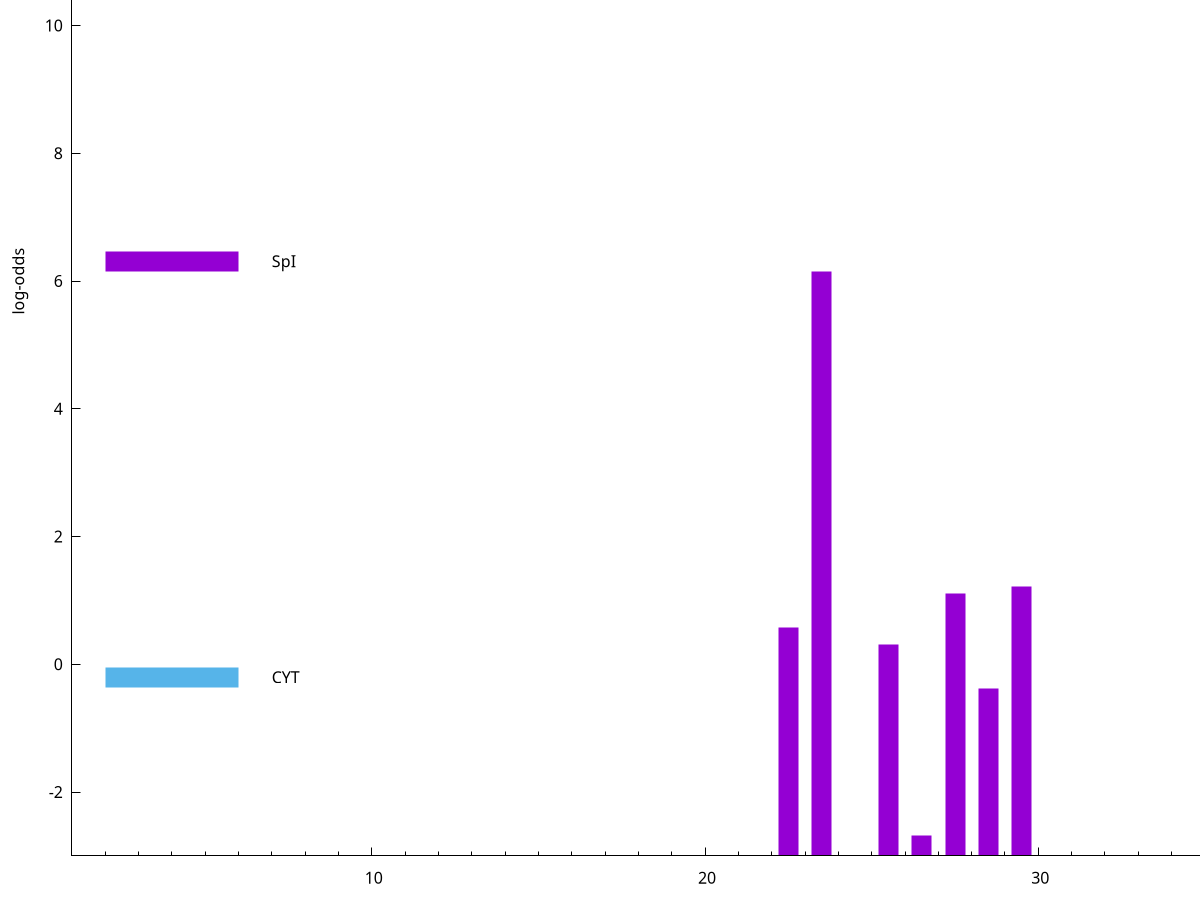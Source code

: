 set title "LipoP predictions for SRR3987112.gff"
set size 2., 1.4
set xrange [1:70] 
set mxtics 10
set yrange [-3:15]
set y2range [0:18]
set ylabel "log-odds"
set term postscript eps color solid "Helvetica" 30
set output "SRR3987112.gff7.eps"
set arrow from 2,12.405 to 6,12.405 nohead lt 4 lw 20
set label "TMH" at 7,12.405
set arrow from 2,6.30887 to 6,6.30887 nohead lt 1 lw 20
set label "SpI" at 7,6.30887
set arrow from 2,-0.200913 to 6,-0.200913 nohead lt 3 lw 20
set label "CYT" at 7,-0.200913
set arrow from 2,12.405 to 6,12.405 nohead lt 4 lw 20
set label "TMH" at 7,12.405
# NOTE: The scores below are the log-odds scores with the threshold
# NOTE: subtracted (a hack to make gnuplot make the histogram all
# NOTE: look nice).
plot "-" axes x1y2 title "" with impulses lt 1 lw 20
23.500000 9.150400
29.500000 4.211510
27.500000 4.109830
22.500000 3.577462
25.500000 3.314712
28.500000 2.626774
26.500000 0.311990
e
exit
